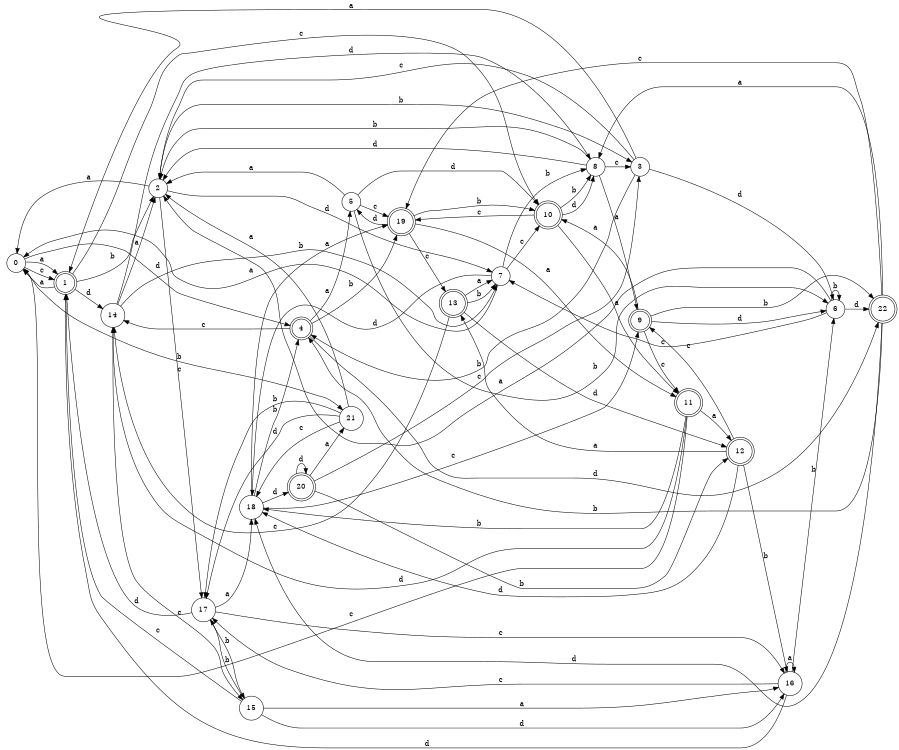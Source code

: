 digraph n19_1 {
__start0 [label="" shape="none"];

rankdir=LR;
size="8,5";

s0 [style="filled", color="black", fillcolor="white" shape="circle", label="0"];
s1 [style="rounded,filled", color="black", fillcolor="white" shape="doublecircle", label="1"];
s2 [style="filled", color="black", fillcolor="white" shape="circle", label="2"];
s3 [style="filled", color="black", fillcolor="white" shape="circle", label="3"];
s4 [style="rounded,filled", color="black", fillcolor="white" shape="doublecircle", label="4"];
s5 [style="filled", color="black", fillcolor="white" shape="circle", label="5"];
s6 [style="filled", color="black", fillcolor="white" shape="circle", label="6"];
s7 [style="filled", color="black", fillcolor="white" shape="circle", label="7"];
s8 [style="filled", color="black", fillcolor="white" shape="circle", label="8"];
s9 [style="rounded,filled", color="black", fillcolor="white" shape="doublecircle", label="9"];
s10 [style="rounded,filled", color="black", fillcolor="white" shape="doublecircle", label="10"];
s11 [style="rounded,filled", color="black", fillcolor="white" shape="doublecircle", label="11"];
s12 [style="rounded,filled", color="black", fillcolor="white" shape="doublecircle", label="12"];
s13 [style="rounded,filled", color="black", fillcolor="white" shape="doublecircle", label="13"];
s14 [style="filled", color="black", fillcolor="white" shape="circle", label="14"];
s15 [style="filled", color="black", fillcolor="white" shape="circle", label="15"];
s16 [style="filled", color="black", fillcolor="white" shape="circle", label="16"];
s17 [style="filled", color="black", fillcolor="white" shape="circle", label="17"];
s18 [style="filled", color="black", fillcolor="white" shape="circle", label="18"];
s19 [style="rounded,filled", color="black", fillcolor="white" shape="doublecircle", label="19"];
s20 [style="rounded,filled", color="black", fillcolor="white" shape="doublecircle", label="20"];
s21 [style="filled", color="black", fillcolor="white" shape="circle", label="21"];
s22 [style="rounded,filled", color="black", fillcolor="white" shape="doublecircle", label="22"];
s0 -> s1 [label="a"];
s0 -> s21 [label="b"];
s0 -> s1 [label="c"];
s0 -> s4 [label="d"];
s1 -> s0 [label="a"];
s1 -> s2 [label="b"];
s1 -> s10 [label="c"];
s1 -> s14 [label="d"];
s2 -> s0 [label="a"];
s2 -> s3 [label="b"];
s2 -> s17 [label="c"];
s2 -> s7 [label="d"];
s3 -> s1 [label="a"];
s3 -> s4 [label="b"];
s3 -> s2 [label="c"];
s3 -> s6 [label="d"];
s4 -> s5 [label="a"];
s4 -> s19 [label="b"];
s4 -> s14 [label="c"];
s4 -> s22 [label="d"];
s5 -> s2 [label="a"];
s5 -> s6 [label="b"];
s5 -> s19 [label="c"];
s5 -> s10 [label="d"];
s6 -> s2 [label="a"];
s6 -> s6 [label="b"];
s6 -> s7 [label="c"];
s6 -> s22 [label="d"];
s7 -> s0 [label="a"];
s7 -> s8 [label="b"];
s7 -> s10 [label="c"];
s7 -> s18 [label="d"];
s8 -> s9 [label="a"];
s8 -> s2 [label="b"];
s8 -> s3 [label="c"];
s8 -> s2 [label="d"];
s9 -> s10 [label="a"];
s9 -> s22 [label="b"];
s9 -> s11 [label="c"];
s9 -> s6 [label="d"];
s10 -> s11 [label="a"];
s10 -> s8 [label="b"];
s10 -> s19 [label="c"];
s10 -> s8 [label="d"];
s11 -> s12 [label="a"];
s11 -> s18 [label="b"];
s11 -> s0 [label="c"];
s11 -> s14 [label="d"];
s12 -> s13 [label="a"];
s12 -> s16 [label="b"];
s12 -> s9 [label="c"];
s12 -> s18 [label="d"];
s13 -> s7 [label="a"];
s13 -> s7 [label="b"];
s13 -> s14 [label="c"];
s13 -> s12 [label="d"];
s14 -> s2 [label="a"];
s14 -> s7 [label="b"];
s14 -> s15 [label="c"];
s14 -> s8 [label="d"];
s15 -> s16 [label="a"];
s15 -> s17 [label="b"];
s15 -> s1 [label="c"];
s15 -> s16 [label="d"];
s16 -> s16 [label="a"];
s16 -> s6 [label="b"];
s16 -> s17 [label="c"];
s16 -> s1 [label="d"];
s17 -> s18 [label="a"];
s17 -> s15 [label="b"];
s17 -> s16 [label="c"];
s17 -> s1 [label="d"];
s18 -> s19 [label="a"];
s18 -> s4 [label="b"];
s18 -> s9 [label="c"];
s18 -> s20 [label="d"];
s19 -> s11 [label="a"];
s19 -> s10 [label="b"];
s19 -> s13 [label="c"];
s19 -> s5 [label="d"];
s20 -> s21 [label="a"];
s20 -> s12 [label="b"];
s20 -> s3 [label="c"];
s20 -> s20 [label="d"];
s21 -> s2 [label="a"];
s21 -> s17 [label="b"];
s21 -> s18 [label="c"];
s21 -> s17 [label="d"];
s22 -> s8 [label="a"];
s22 -> s4 [label="b"];
s22 -> s19 [label="c"];
s22 -> s18 [label="d"];

}